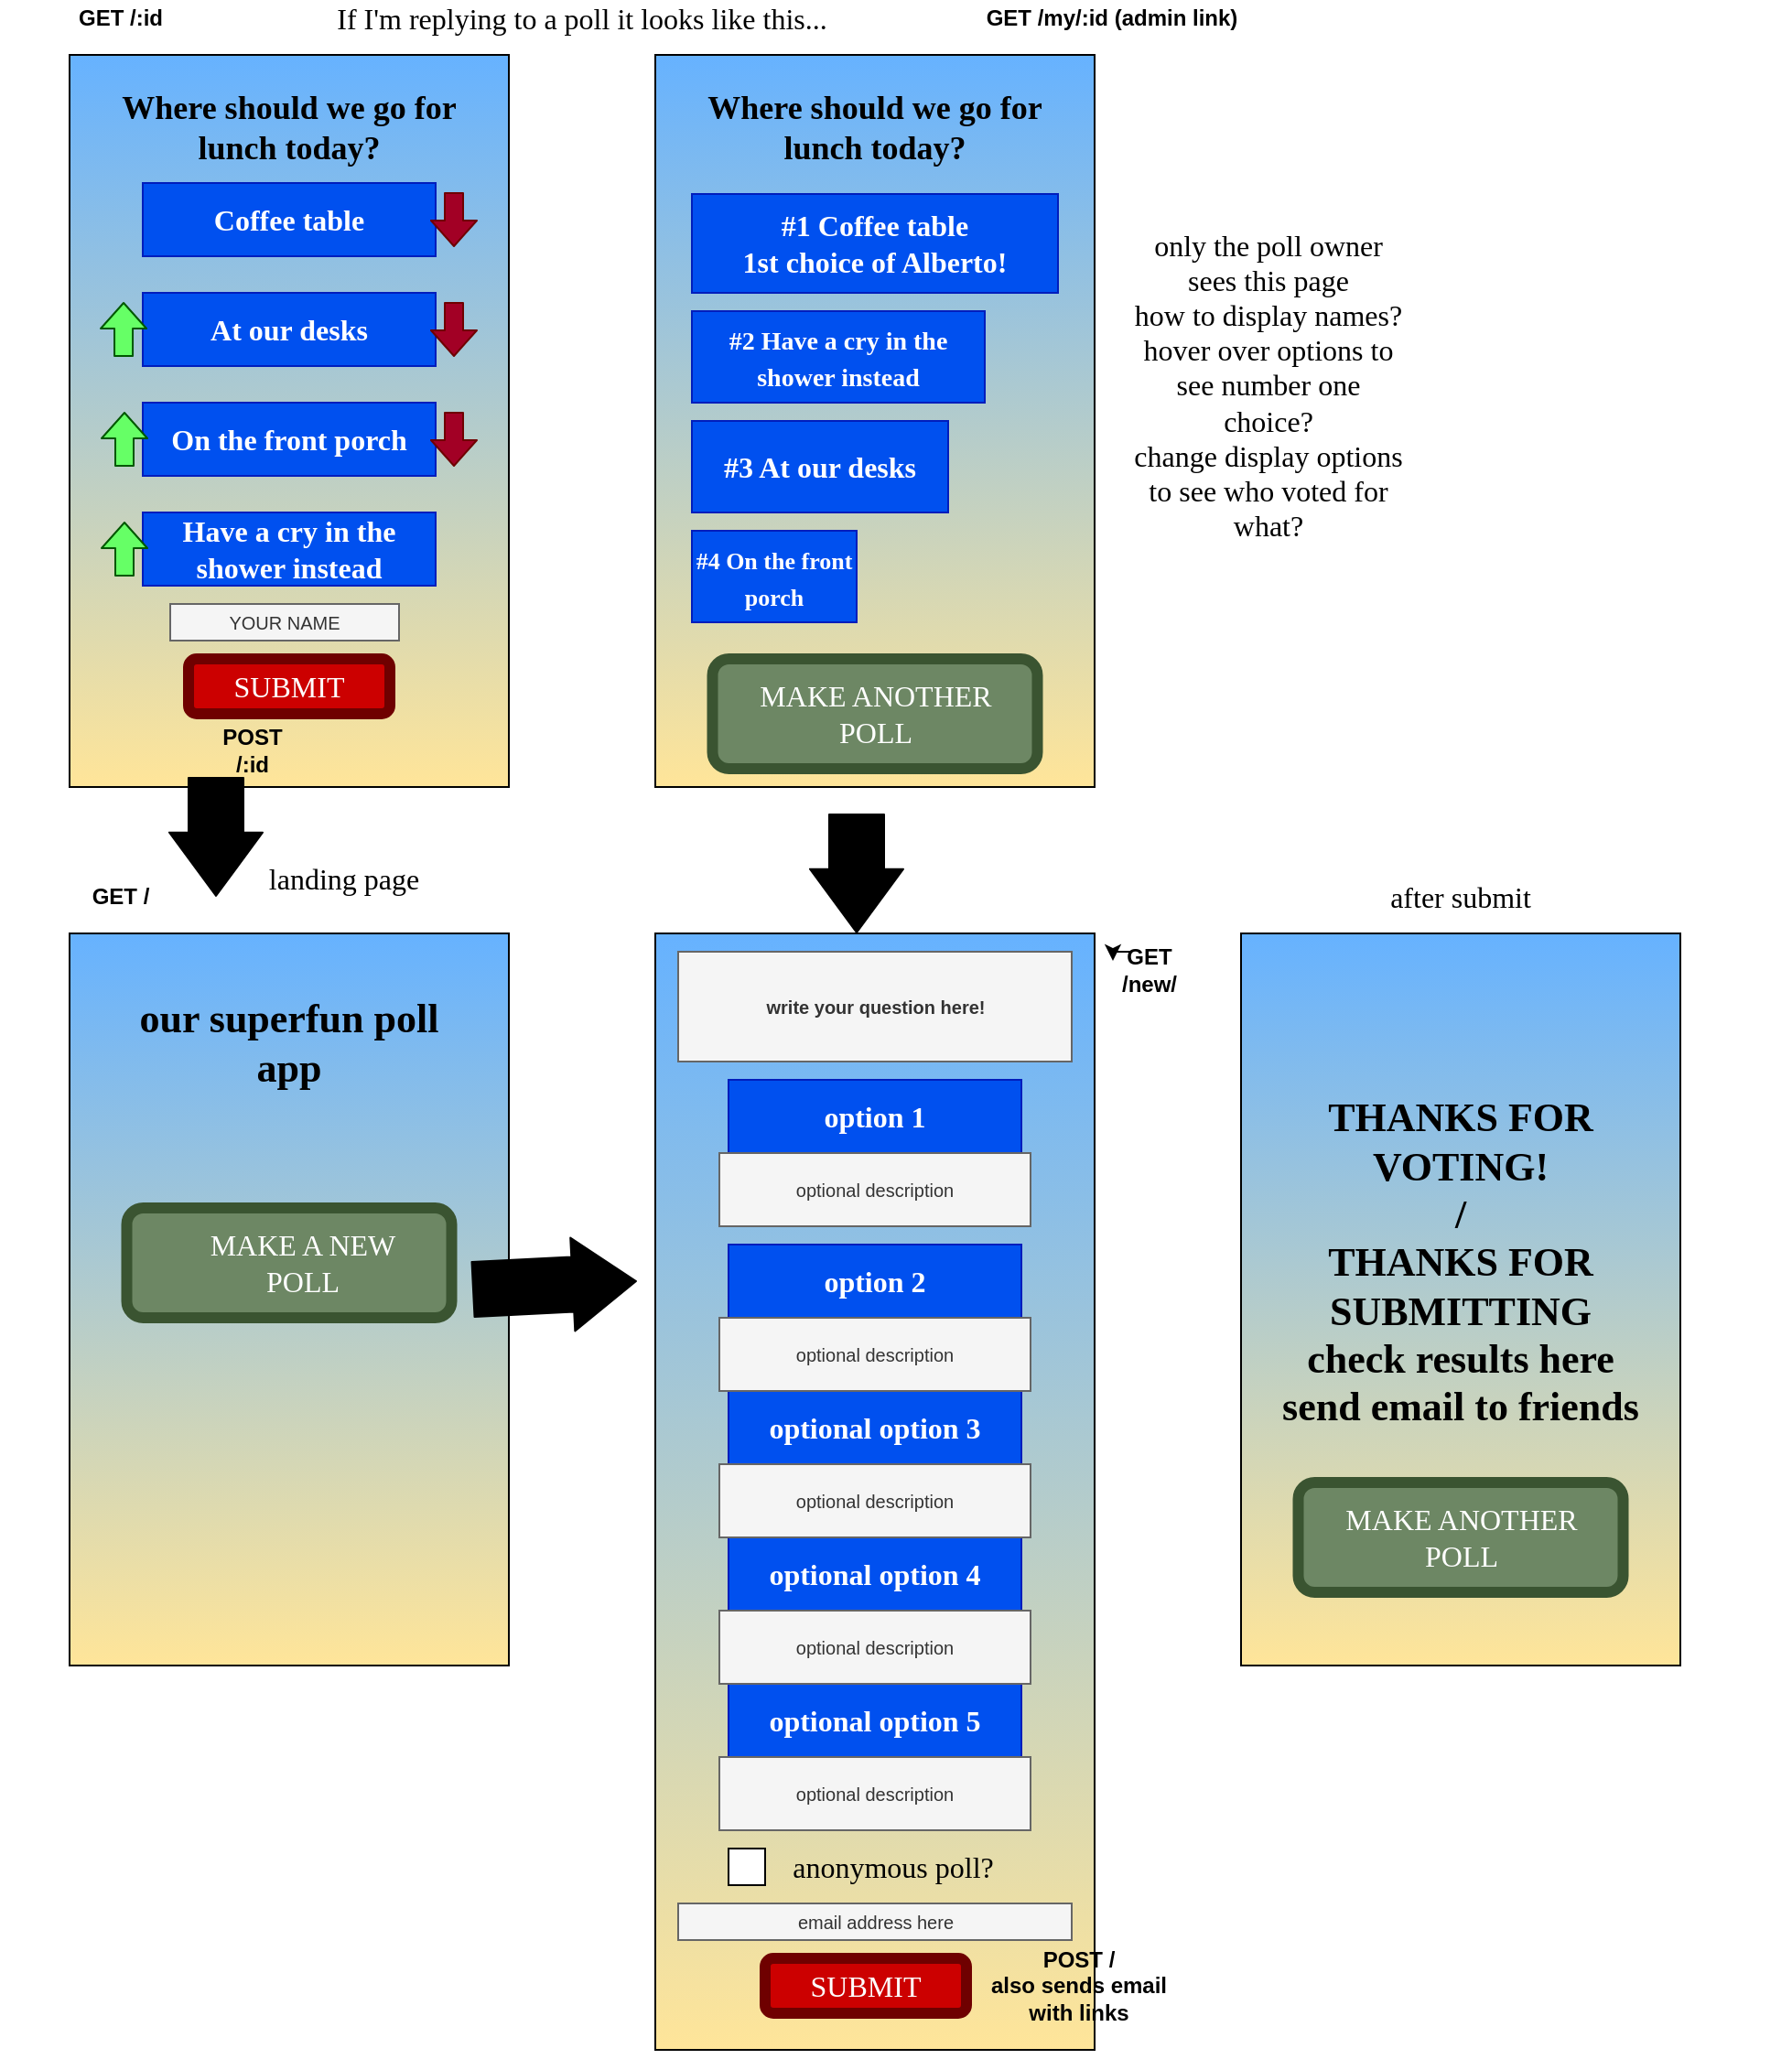 <mxfile version="13.10.4" type="github">
  <diagram id="hTp5FEm8uBuIozw8TmkM" name="Page-1">
    <mxGraphModel dx="1422" dy="802" grid="1" gridSize="10" guides="1" tooltips="1" connect="1" arrows="1" fold="1" page="1" pageScale="1" pageWidth="850" pageHeight="1100" math="0" shadow="0">
      <root>
        <mxCell id="0" />
        <mxCell id="1" parent="0" />
        <mxCell id="SQvLUzkadaO4jF93c9U_-1" value="" style="rounded=0;whiteSpace=wrap;html=1;fillColor=#FFE599;gradientDirection=north;gradientColor=#66B2FF;" parent="1" vertex="1">
          <mxGeometry x="40" y="40" width="240" height="400" as="geometry" />
        </mxCell>
        <mxCell id="SQvLUzkadaO4jF93c9U_-3" value="&lt;h2&gt;&lt;font style=&quot;font-size: 18px&quot; face=&quot;Comic Sans MS&quot;&gt;&lt;b&gt;Where should we go for lunch today?&lt;/b&gt;&lt;/font&gt;&lt;/h2&gt;" style="text;html=1;strokeColor=none;fillColor=none;align=center;verticalAlign=middle;whiteSpace=wrap;rounded=0;" parent="1" vertex="1">
          <mxGeometry x="60" y="60" width="200" height="40" as="geometry" />
        </mxCell>
        <mxCell id="SQvLUzkadaO4jF93c9U_-5" value="Coffee table" style="text;html=1;strokeColor=#001DBC;fillColor=#0050ef;align=center;verticalAlign=middle;whiteSpace=wrap;rounded=0;fontFamily=Comic Sans MS;fontColor=#ffffff;fontStyle=1;fontSize=16;" parent="1" vertex="1">
          <mxGeometry x="80" y="110" width="160" height="40" as="geometry" />
        </mxCell>
        <mxCell id="SQvLUzkadaO4jF93c9U_-6" value="At our desks" style="text;html=1;strokeColor=#001DBC;fillColor=#0050ef;align=center;verticalAlign=middle;whiteSpace=wrap;rounded=0;fontFamily=Comic Sans MS;fontColor=#ffffff;fontStyle=1;fontSize=16;" parent="1" vertex="1">
          <mxGeometry x="80" y="170" width="160" height="40" as="geometry" />
        </mxCell>
        <mxCell id="SQvLUzkadaO4jF93c9U_-7" value="On the front porch" style="text;html=1;strokeColor=#001DBC;fillColor=#0050ef;align=center;verticalAlign=middle;whiteSpace=wrap;rounded=0;fontFamily=Comic Sans MS;fontColor=#ffffff;fontStyle=1;fontSize=16;" parent="1" vertex="1">
          <mxGeometry x="80" y="230" width="160" height="40" as="geometry" />
        </mxCell>
        <mxCell id="SQvLUzkadaO4jF93c9U_-8" value="Have a cry in the shower instead" style="text;html=1;strokeColor=#001DBC;fillColor=#0050ef;align=center;verticalAlign=middle;whiteSpace=wrap;rounded=0;fontFamily=Comic Sans MS;fontColor=#ffffff;fontStyle=1;fontSize=16;" parent="1" vertex="1">
          <mxGeometry x="80" y="290" width="160" height="40" as="geometry" />
        </mxCell>
        <mxCell id="SQvLUzkadaO4jF93c9U_-10" value="" style="shape=flexArrow;endArrow=classic;html=1;fontFamily=Comic Sans MS;fontSize=16;fontColor=#FFFFFF;entryX=0;entryY=0;entryDx=0;entryDy=0;strokeColor=#005700;fillColor=#66FF66;endWidth=14;endSize=4.33;" parent="1" edge="1">
          <mxGeometry width="50" height="50" relative="1" as="geometry">
            <mxPoint x="69.52" y="205" as="sourcePoint" />
            <mxPoint x="69.52" y="175" as="targetPoint" />
          </mxGeometry>
        </mxCell>
        <mxCell id="SQvLUzkadaO4jF93c9U_-11" value="" style="shape=flexArrow;endArrow=classic;html=1;fontFamily=Comic Sans MS;fontSize=16;fontColor=#FFFFFF;entryX=0;entryY=0;entryDx=0;entryDy=0;strokeColor=#005700;fillColor=#66FF66;endWidth=14;endSize=4.33;" parent="1" edge="1">
          <mxGeometry width="50" height="50" relative="1" as="geometry">
            <mxPoint x="70" y="265" as="sourcePoint" />
            <mxPoint x="70" y="235" as="targetPoint" />
          </mxGeometry>
        </mxCell>
        <mxCell id="SQvLUzkadaO4jF93c9U_-12" value="" style="shape=flexArrow;endArrow=classic;html=1;fontFamily=Comic Sans MS;fontSize=16;fontColor=#FFFFFF;entryX=0;entryY=0;entryDx=0;entryDy=0;strokeColor=#005700;fillColor=#66FF66;endWidth=14;endSize=4.33;" parent="1" edge="1">
          <mxGeometry width="50" height="50" relative="1" as="geometry">
            <mxPoint x="70" y="325" as="sourcePoint" />
            <mxPoint x="70" y="295" as="targetPoint" />
          </mxGeometry>
        </mxCell>
        <mxCell id="SQvLUzkadaO4jF93c9U_-13" value="" style="shape=flexArrow;endArrow=classic;html=1;fontFamily=Comic Sans MS;fontSize=16;fontColor=#FFFFFF;strokeColor=#6F0000;fillColor=#a20025;endWidth=14;endSize=4.33;" parent="1" edge="1">
          <mxGeometry width="50" height="50" relative="1" as="geometry">
            <mxPoint x="250" y="115" as="sourcePoint" />
            <mxPoint x="250" y="145" as="targetPoint" />
          </mxGeometry>
        </mxCell>
        <mxCell id="SQvLUzkadaO4jF93c9U_-17" value="" style="shape=flexArrow;endArrow=classic;html=1;fontFamily=Comic Sans MS;fontSize=16;fontColor=#FFFFFF;strokeColor=#6F0000;fillColor=#a20025;endWidth=14;endSize=4.33;" parent="1" edge="1">
          <mxGeometry width="50" height="50" relative="1" as="geometry">
            <mxPoint x="250" y="175" as="sourcePoint" />
            <mxPoint x="250" y="205" as="targetPoint" />
          </mxGeometry>
        </mxCell>
        <mxCell id="SQvLUzkadaO4jF93c9U_-18" value="" style="shape=flexArrow;endArrow=classic;html=1;fontFamily=Comic Sans MS;fontSize=16;fontColor=#FFFFFF;strokeColor=#6F0000;fillColor=#a20025;endWidth=14;endSize=4.33;" parent="1" edge="1">
          <mxGeometry width="50" height="50" relative="1" as="geometry">
            <mxPoint x="250" y="235" as="sourcePoint" />
            <mxPoint x="250" y="265" as="targetPoint" />
          </mxGeometry>
        </mxCell>
        <mxCell id="SQvLUzkadaO4jF93c9U_-20" value="" style="rounded=1;whiteSpace=wrap;html=1;fontFamily=Comic Sans MS;fontSize=16;fontColor=#ffffff;strokeColor=#6F0000;strokeWidth=6;fillColor=#CC0000;" parent="1" vertex="1">
          <mxGeometry x="105" y="370" width="110" height="30" as="geometry" />
        </mxCell>
        <mxCell id="SQvLUzkadaO4jF93c9U_-21" value="SUBMIT" style="text;html=1;strokeColor=none;fillColor=none;align=center;verticalAlign=middle;whiteSpace=wrap;rounded=0;fontFamily=Comic Sans MS;fontSize=16;fontColor=#FFFFFF;" parent="1" vertex="1">
          <mxGeometry x="140" y="375" width="40" height="20" as="geometry" />
        </mxCell>
        <mxCell id="SQvLUzkadaO4jF93c9U_-22" value="" style="rounded=0;whiteSpace=wrap;html=1;fillColor=#FFE599;gradientDirection=north;gradientColor=#66B2FF;" parent="1" vertex="1">
          <mxGeometry x="360" y="40" width="240" height="400" as="geometry" />
        </mxCell>
        <mxCell id="SQvLUzkadaO4jF93c9U_-23" value="&lt;h2&gt;&lt;font style=&quot;font-size: 18px&quot; face=&quot;Comic Sans MS&quot;&gt;&lt;b&gt;Where should we go for lunch today?&lt;/b&gt;&lt;/font&gt;&lt;/h2&gt;" style="text;html=1;strokeColor=none;fillColor=none;align=center;verticalAlign=middle;whiteSpace=wrap;rounded=0;" parent="1" vertex="1">
          <mxGeometry x="380" y="60" width="200" height="40" as="geometry" />
        </mxCell>
        <mxCell id="SQvLUzkadaO4jF93c9U_-24" value="&lt;div&gt;#1 Coffee table&lt;/div&gt;&lt;div&gt;1st choice of Alberto!&lt;br&gt;&lt;/div&gt;" style="text;html=1;strokeColor=#001DBC;fillColor=#0050ef;align=center;verticalAlign=middle;whiteSpace=wrap;rounded=0;fontFamily=Comic Sans MS;fontColor=#ffffff;fontStyle=1;fontSize=16;" parent="1" vertex="1">
          <mxGeometry x="380" y="116" width="200" height="54" as="geometry" />
        </mxCell>
        <mxCell id="SQvLUzkadaO4jF93c9U_-25" value="#3 At our desks" style="text;html=1;strokeColor=#001DBC;fillColor=#0050ef;align=center;verticalAlign=middle;whiteSpace=wrap;rounded=0;fontFamily=Comic Sans MS;fontColor=#ffffff;fontStyle=1;fontSize=16;" parent="1" vertex="1">
          <mxGeometry x="380" y="240" width="140" height="50" as="geometry" />
        </mxCell>
        <mxCell id="SQvLUzkadaO4jF93c9U_-26" value="&lt;font style=&quot;font-size: 13px&quot;&gt;#4 On the front porch&lt;/font&gt;" style="text;html=1;strokeColor=#001DBC;fillColor=#0050ef;align=center;verticalAlign=middle;whiteSpace=wrap;rounded=0;fontFamily=Comic Sans MS;fontColor=#ffffff;fontStyle=1;fontSize=16;" parent="1" vertex="1">
          <mxGeometry x="380" y="300" width="90" height="50" as="geometry" />
        </mxCell>
        <mxCell id="SQvLUzkadaO4jF93c9U_-27" value="&lt;font style=&quot;font-size: 14px&quot;&gt;#2 Have a cry in the shower instead&lt;/font&gt;" style="text;html=1;strokeColor=#001DBC;fillColor=#0050ef;align=center;verticalAlign=middle;whiteSpace=wrap;rounded=0;fontFamily=Comic Sans MS;fontColor=#ffffff;fontStyle=1;fontSize=16;" parent="1" vertex="1">
          <mxGeometry x="380" y="180" width="160" height="50" as="geometry" />
        </mxCell>
        <mxCell id="SQvLUzkadaO4jF93c9U_-34" value="" style="rounded=1;whiteSpace=wrap;html=1;fontFamily=Comic Sans MS;fontSize=16;fontColor=#ffffff;strokeColor=#3A5431;strokeWidth=6;fillColor=#6d8764;" parent="1" vertex="1">
          <mxGeometry x="391.25" y="370" width="177.5" height="60" as="geometry" />
        </mxCell>
        <mxCell id="SQvLUzkadaO4jF93c9U_-35" value="MAKE ANOTHER POLL" style="text;html=1;strokeColor=none;fillColor=none;align=center;verticalAlign=middle;whiteSpace=wrap;rounded=0;fontFamily=Comic Sans MS;fontSize=16;fontColor=#FFFFFF;" parent="1" vertex="1">
          <mxGeometry x="407.5" y="390" width="145" height="20" as="geometry" />
        </mxCell>
        <mxCell id="SQvLUzkadaO4jF93c9U_-42" value="If I&#39;m replying to a poll it looks like this..." style="text;html=1;strokeColor=none;fillColor=none;align=center;verticalAlign=middle;whiteSpace=wrap;rounded=0;fontFamily=Comic Sans MS;fontSize=16;" parent="1" vertex="1">
          <mxGeometry x="140" y="10" width="360" height="20" as="geometry" />
        </mxCell>
        <mxCell id="TwowaBOaAKGraPtakr_W-1" value="" style="rounded=0;whiteSpace=wrap;html=1;fillColor=#FFE599;gradientDirection=north;gradientColor=#66B2FF;" parent="1" vertex="1">
          <mxGeometry x="40" y="520" width="240" height="400" as="geometry" />
        </mxCell>
        <mxCell id="TwowaBOaAKGraPtakr_W-2" value="our superfun poll app" style="text;html=1;strokeColor=none;fillColor=none;align=center;verticalAlign=middle;whiteSpace=wrap;rounded=0;fontFamily=Comic Sans MS;fontSize=22;fontStyle=1" parent="1" vertex="1">
          <mxGeometry x="60" y="540" width="200" height="80" as="geometry" />
        </mxCell>
        <mxCell id="TwowaBOaAKGraPtakr_W-15" value="landing page" style="text;html=1;strokeColor=none;fillColor=none;align=center;verticalAlign=middle;whiteSpace=wrap;rounded=0;fontFamily=Comic Sans MS;fontSize=16;" parent="1" vertex="1">
          <mxGeometry x="10" y="480" width="360" height="20" as="geometry" />
        </mxCell>
        <mxCell id="TwowaBOaAKGraPtakr_W-16" value="" style="rounded=1;whiteSpace=wrap;html=1;fontFamily=Comic Sans MS;fontSize=16;fontColor=#ffffff;strokeColor=#3A5431;strokeWidth=6;fillColor=#6d8764;" parent="1" vertex="1">
          <mxGeometry x="71.25" y="670" width="177.5" height="60" as="geometry" />
        </mxCell>
        <mxCell id="TwowaBOaAKGraPtakr_W-17" value="MAKE A NEW POLL" style="text;html=1;strokeColor=none;fillColor=none;align=center;verticalAlign=middle;whiteSpace=wrap;rounded=0;fontFamily=Comic Sans MS;fontSize=16;fontColor=#FFFFFF;" parent="1" vertex="1">
          <mxGeometry x="95" y="690" width="145" height="20" as="geometry" />
        </mxCell>
        <mxCell id="TwowaBOaAKGraPtakr_W-18" value="" style="shape=flexArrow;endArrow=classic;html=1;fontFamily=Comic Sans MS;fontSize=16;fontColor=#FFFFFF;width=30;endSize=11.22;fillColor=#000000;" parent="1" edge="1">
          <mxGeometry width="50" height="50" relative="1" as="geometry">
            <mxPoint x="260" y="714.5" as="sourcePoint" />
            <mxPoint x="350" y="710" as="targetPoint" />
          </mxGeometry>
        </mxCell>
        <mxCell id="TwowaBOaAKGraPtakr_W-19" value="" style="shape=flexArrow;endArrow=classic;html=1;fontFamily=Comic Sans MS;fontSize=16;fontColor=#FFFFFF;width=30;endSize=11.22;fillColor=#000000;" parent="1" edge="1">
          <mxGeometry width="50" height="50" relative="1" as="geometry">
            <mxPoint x="470" y="454.5" as="sourcePoint" />
            <mxPoint x="470" y="520" as="targetPoint" />
          </mxGeometry>
        </mxCell>
        <mxCell id="TwowaBOaAKGraPtakr_W-20" value="" style="rounded=0;whiteSpace=wrap;html=1;fillColor=#FFE599;gradientDirection=north;gradientColor=#66B2FF;" parent="1" vertex="1">
          <mxGeometry x="360" y="520" width="240" height="610" as="geometry" />
        </mxCell>
        <mxCell id="TwowaBOaAKGraPtakr_W-21" value="option 1" style="text;html=1;strokeColor=#001DBC;fillColor=#0050ef;align=center;verticalAlign=middle;whiteSpace=wrap;rounded=0;fontFamily=Comic Sans MS;fontColor=#ffffff;fontStyle=1;fontSize=16;" parent="1" vertex="1">
          <mxGeometry x="400" y="600" width="160" height="40" as="geometry" />
        </mxCell>
        <mxCell id="TwowaBOaAKGraPtakr_W-22" value="option 2" style="text;html=1;strokeColor=#001DBC;fillColor=#0050ef;align=center;verticalAlign=middle;whiteSpace=wrap;rounded=0;fontFamily=Comic Sans MS;fontColor=#ffffff;fontStyle=1;fontSize=16;" parent="1" vertex="1">
          <mxGeometry x="400" y="690" width="160" height="40" as="geometry" />
        </mxCell>
        <mxCell id="TwowaBOaAKGraPtakr_W-23" value="optional option 3" style="text;html=1;strokeColor=#001DBC;fillColor=#0050ef;align=center;verticalAlign=middle;whiteSpace=wrap;rounded=0;fontFamily=Comic Sans MS;fontColor=#ffffff;fontStyle=1;fontSize=16;" parent="1" vertex="1">
          <mxGeometry x="400" y="770" width="160" height="40" as="geometry" />
        </mxCell>
        <mxCell id="TwowaBOaAKGraPtakr_W-24" value="optional option 4" style="text;html=1;strokeColor=#001DBC;fillColor=#0050ef;align=center;verticalAlign=middle;whiteSpace=wrap;rounded=0;fontFamily=Comic Sans MS;fontColor=#ffffff;fontStyle=1;fontSize=16;" parent="1" vertex="1">
          <mxGeometry x="400" y="850" width="160" height="40" as="geometry" />
        </mxCell>
        <mxCell id="TwowaBOaAKGraPtakr_W-25" value="optional option 5" style="text;html=1;strokeColor=#001DBC;fillColor=#0050ef;align=center;verticalAlign=middle;whiteSpace=wrap;rounded=0;fontFamily=Comic Sans MS;fontColor=#ffffff;fontStyle=1;fontSize=16;" parent="1" vertex="1">
          <mxGeometry x="400" y="930" width="160" height="40" as="geometry" />
        </mxCell>
        <mxCell id="TwowaBOaAKGraPtakr_W-26" value="" style="rounded=1;whiteSpace=wrap;html=1;fontFamily=Comic Sans MS;fontSize=16;fontColor=#ffffff;strokeColor=#6F0000;strokeWidth=6;fillColor=#CC0000;" parent="1" vertex="1">
          <mxGeometry x="420" y="1080" width="110" height="30" as="geometry" />
        </mxCell>
        <mxCell id="TwowaBOaAKGraPtakr_W-27" value="SUBMIT" style="text;html=1;strokeColor=none;fillColor=none;align=center;verticalAlign=middle;whiteSpace=wrap;rounded=0;fontFamily=Comic Sans MS;fontSize=16;fontColor=#FFFFFF;" parent="1" vertex="1">
          <mxGeometry x="455" y="1085" width="40" height="20" as="geometry" />
        </mxCell>
        <mxCell id="TwowaBOaAKGraPtakr_W-29" value="&lt;h2 style=&quot;font-size: 10px&quot;&gt;write your question here!&lt;br&gt;&lt;/h2&gt;" style="text;html=1;strokeColor=#666666;fillColor=#f5f5f5;align=center;verticalAlign=middle;whiteSpace=wrap;rounded=0;labelBorderColor=none;fontColor=#333333;fontSize=10;" parent="1" vertex="1">
          <mxGeometry x="372.5" y="530" width="215" height="60" as="geometry" />
        </mxCell>
        <mxCell id="TwowaBOaAKGraPtakr_W-30" value="email address here" style="text;html=1;strokeColor=#666666;fillColor=#f5f5f5;align=center;verticalAlign=middle;whiteSpace=wrap;rounded=0;labelBorderColor=none;fontColor=#333333;fontSize=10;" parent="1" vertex="1">
          <mxGeometry x="372.5" y="1050" width="215" height="20" as="geometry" />
        </mxCell>
        <mxCell id="TwowaBOaAKGraPtakr_W-31" value="&lt;div&gt;only the poll owner sees this page&lt;/div&gt;&lt;div&gt;how to display names?&lt;/div&gt;&lt;div&gt;hover over options to see number one choice?&lt;/div&gt;&lt;div&gt;change display options to see who voted for what?&lt;/div&gt;&lt;div&gt;&lt;br&gt;&lt;/div&gt;" style="text;html=1;strokeColor=none;fillColor=none;align=center;verticalAlign=middle;whiteSpace=wrap;rounded=0;fontFamily=Comic Sans MS;fontSize=16;" parent="1" vertex="1">
          <mxGeometry x="620" y="120" width="150" height="220" as="geometry" />
        </mxCell>
        <mxCell id="AB8Nfa7L-gfzaDn8Pi_j-2" value="GET /:id" style="text;html=1;strokeColor=none;fillColor=none;align=center;verticalAlign=middle;whiteSpace=wrap;rounded=0;fontStyle=1" vertex="1" parent="1">
          <mxGeometry x="2.5" y="10" width="130" height="20" as="geometry" />
        </mxCell>
        <mxCell id="AB8Nfa7L-gfzaDn8Pi_j-4" value="GET /new/" style="text;html=1;strokeColor=none;fillColor=none;align=center;verticalAlign=middle;whiteSpace=wrap;rounded=0;fontStyle=1" vertex="1" parent="1">
          <mxGeometry x="610" y="530" width="40" height="20" as="geometry" />
        </mxCell>
        <mxCell id="AB8Nfa7L-gfzaDn8Pi_j-5" value="GET /" style="text;html=1;strokeColor=none;fillColor=none;align=center;verticalAlign=middle;whiteSpace=wrap;rounded=0;fontStyle=1" vertex="1" parent="1">
          <mxGeometry x="47.5" y="490" width="40" height="20" as="geometry" />
        </mxCell>
        <mxCell id="AB8Nfa7L-gfzaDn8Pi_j-6" value="&lt;div&gt;POST /&lt;/div&gt;&lt;div&gt;also sends email with links&lt;br&gt;&lt;/div&gt;" style="text;html=1;strokeColor=none;fillColor=none;align=center;verticalAlign=middle;whiteSpace=wrap;rounded=0;fontStyle=1" vertex="1" parent="1">
          <mxGeometry x="540" y="1050" width="102.5" height="90" as="geometry" />
        </mxCell>
        <mxCell id="AB8Nfa7L-gfzaDn8Pi_j-7" value="GET /my/:id (admin link)" style="text;html=1;strokeColor=none;fillColor=none;align=center;verticalAlign=middle;whiteSpace=wrap;rounded=0;fontStyle=1" vertex="1" parent="1">
          <mxGeometry x="528.75" y="10" width="161.25" height="20" as="geometry" />
        </mxCell>
        <mxCell id="AB8Nfa7L-gfzaDn8Pi_j-8" style="edgeStyle=orthogonalEdgeStyle;rounded=0;orthogonalLoop=1;jettySize=auto;html=1;exitX=0.25;exitY=0;exitDx=0;exitDy=0;entryX=0;entryY=0.25;entryDx=0;entryDy=0;" edge="1" parent="1" source="AB8Nfa7L-gfzaDn8Pi_j-4" target="AB8Nfa7L-gfzaDn8Pi_j-4">
          <mxGeometry relative="1" as="geometry" />
        </mxCell>
        <mxCell id="AB8Nfa7L-gfzaDn8Pi_j-11" value="POST /:id" style="text;html=1;strokeColor=none;fillColor=none;align=center;verticalAlign=middle;whiteSpace=wrap;rounded=0;fontStyle=1" vertex="1" parent="1">
          <mxGeometry x="120" y="410" width="40" height="20" as="geometry" />
        </mxCell>
        <mxCell id="AB8Nfa7L-gfzaDn8Pi_j-12" value="" style="shape=flexArrow;endArrow=classic;html=1;fontFamily=Comic Sans MS;fontSize=16;fontColor=#FFFFFF;width=30;endSize=11.22;fillColor=#000000;" edge="1" parent="1">
          <mxGeometry width="50" height="50" relative="1" as="geometry">
            <mxPoint x="120" y="434.5" as="sourcePoint" />
            <mxPoint x="120" y="500" as="targetPoint" />
          </mxGeometry>
        </mxCell>
        <mxCell id="AB8Nfa7L-gfzaDn8Pi_j-13" value="" style="rounded=0;whiteSpace=wrap;html=1;fillColor=#FFE599;gradientDirection=north;gradientColor=#66B2FF;" vertex="1" parent="1">
          <mxGeometry x="680" y="520" width="240" height="400" as="geometry" />
        </mxCell>
        <mxCell id="AB8Nfa7L-gfzaDn8Pi_j-14" value="&lt;div&gt;THANKS FOR VOTING!&lt;/div&gt;&lt;div&gt;/&lt;/div&gt;&lt;div&gt;THANKS FOR SUBMITTING&lt;/div&gt;&lt;div&gt;check results here&lt;/div&gt;&lt;div&gt;send email to friends&lt;br&gt;&lt;/div&gt;" style="text;html=1;strokeColor=none;fillColor=none;align=center;verticalAlign=middle;whiteSpace=wrap;rounded=0;fontFamily=Comic Sans MS;fontSize=22;fontStyle=1" vertex="1" parent="1">
          <mxGeometry x="700" y="660" width="200" height="80" as="geometry" />
        </mxCell>
        <mxCell id="AB8Nfa7L-gfzaDn8Pi_j-15" value="" style="rounded=1;whiteSpace=wrap;html=1;fontFamily=Comic Sans MS;fontSize=16;fontColor=#ffffff;strokeColor=#3A5431;strokeWidth=6;fillColor=#6d8764;" vertex="1" parent="1">
          <mxGeometry x="711.25" y="820" width="177.5" height="60" as="geometry" />
        </mxCell>
        <mxCell id="AB8Nfa7L-gfzaDn8Pi_j-16" value="MAKE ANOTHER POLL" style="text;html=1;strokeColor=none;fillColor=none;align=center;verticalAlign=middle;whiteSpace=wrap;rounded=0;fontFamily=Comic Sans MS;fontSize=16;fontColor=#FFFFFF;" vertex="1" parent="1">
          <mxGeometry x="727.5" y="840" width="145" height="20" as="geometry" />
        </mxCell>
        <mxCell id="AB8Nfa7L-gfzaDn8Pi_j-17" value="after submit" style="text;html=1;strokeColor=none;fillColor=none;align=center;verticalAlign=middle;whiteSpace=wrap;rounded=0;fontFamily=Comic Sans MS;fontSize=16;" vertex="1" parent="1">
          <mxGeometry x="620" y="490" width="360" height="20" as="geometry" />
        </mxCell>
        <mxCell id="AB8Nfa7L-gfzaDn8Pi_j-18" value="" style="rounded=0;whiteSpace=wrap;html=1;" vertex="1" parent="1">
          <mxGeometry x="400" y="1020" width="20" height="20" as="geometry" />
        </mxCell>
        <mxCell id="AB8Nfa7L-gfzaDn8Pi_j-19" value="&lt;div&gt;anonymous poll?&lt;/div&gt;" style="text;html=1;strokeColor=none;fillColor=none;align=center;verticalAlign=middle;whiteSpace=wrap;rounded=0;fontFamily=Comic Sans MS;fontSize=16;" vertex="1" parent="1">
          <mxGeometry x="400" y="1020" width="180" height="20" as="geometry" />
        </mxCell>
        <mxCell id="AB8Nfa7L-gfzaDn8Pi_j-20" value="YOUR NAME" style="text;html=1;strokeColor=#666666;fillColor=#f5f5f5;align=center;verticalAlign=middle;whiteSpace=wrap;rounded=0;labelBorderColor=none;fontColor=#333333;fontSize=10;" vertex="1" parent="1">
          <mxGeometry x="95" y="340" width="125" height="20" as="geometry" />
        </mxCell>
        <mxCell id="AB8Nfa7L-gfzaDn8Pi_j-23" value="&lt;div&gt;optional description&lt;/div&gt;" style="text;html=1;strokeColor=#666666;fillColor=#f5f5f5;align=center;verticalAlign=middle;whiteSpace=wrap;rounded=0;labelBorderColor=none;fontColor=#333333;fontSize=10;" vertex="1" parent="1">
          <mxGeometry x="395" y="640" width="170" height="40" as="geometry" />
        </mxCell>
        <mxCell id="AB8Nfa7L-gfzaDn8Pi_j-24" value="&lt;div&gt;optional description&lt;/div&gt;" style="text;html=1;strokeColor=#666666;fillColor=#f5f5f5;align=center;verticalAlign=middle;whiteSpace=wrap;rounded=0;labelBorderColor=none;fontColor=#333333;fontSize=10;" vertex="1" parent="1">
          <mxGeometry x="395" y="730" width="170" height="40" as="geometry" />
        </mxCell>
        <mxCell id="AB8Nfa7L-gfzaDn8Pi_j-25" value="&lt;div&gt;optional description&lt;/div&gt;" style="text;html=1;strokeColor=#666666;fillColor=#f5f5f5;align=center;verticalAlign=middle;whiteSpace=wrap;rounded=0;labelBorderColor=none;fontColor=#333333;fontSize=10;" vertex="1" parent="1">
          <mxGeometry x="395" y="810" width="170" height="40" as="geometry" />
        </mxCell>
        <mxCell id="AB8Nfa7L-gfzaDn8Pi_j-26" value="&lt;div&gt;optional description&lt;/div&gt;" style="text;html=1;strokeColor=#666666;fillColor=#f5f5f5;align=center;verticalAlign=middle;whiteSpace=wrap;rounded=0;labelBorderColor=none;fontColor=#333333;fontSize=10;" vertex="1" parent="1">
          <mxGeometry x="395" y="890" width="170" height="40" as="geometry" />
        </mxCell>
        <mxCell id="AB8Nfa7L-gfzaDn8Pi_j-27" value="&lt;div&gt;optional description&lt;/div&gt;" style="text;html=1;strokeColor=#666666;fillColor=#f5f5f5;align=center;verticalAlign=middle;whiteSpace=wrap;rounded=0;labelBorderColor=none;fontColor=#333333;fontSize=10;" vertex="1" parent="1">
          <mxGeometry x="395" y="970" width="170" height="40" as="geometry" />
        </mxCell>
      </root>
    </mxGraphModel>
  </diagram>
</mxfile>
